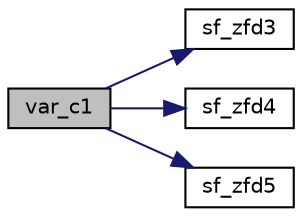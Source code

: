 digraph "var_c1"
{
  edge [fontname="Helvetica",fontsize="10",labelfontname="Helvetica",labelfontsize="10"];
  node [fontname="Helvetica",fontsize="10",shape=record];
  rankdir="LR";
  Node1 [label="var_c1",height=0.2,width=0.4,color="black", fillcolor="grey75", style="filled", fontcolor="black"];
  Node1 -> Node2 [color="midnightblue",fontsize="10",style="solid",fontname="Helvetica"];
  Node2 [label="sf_zfd3",height=0.2,width=0.4,color="black", fillcolor="white", style="filled",URL="$f__west_8f.html#adf6675494bec802398c1af5ada497c46"];
  Node1 -> Node3 [color="midnightblue",fontsize="10",style="solid",fontname="Helvetica"];
  Node3 [label="sf_zfd4",height=0.2,width=0.4,color="black", fillcolor="white", style="filled",URL="$f__west_8f.html#ab55a881a68554875ac6a7acefd1b6690"];
  Node1 -> Node4 [color="midnightblue",fontsize="10",style="solid",fontname="Helvetica"];
  Node4 [label="sf_zfd5",height=0.2,width=0.4,color="black", fillcolor="white", style="filled",URL="$f__west_8f.html#a28c996c0e1368314a2af5f93d982ab69"];
}
